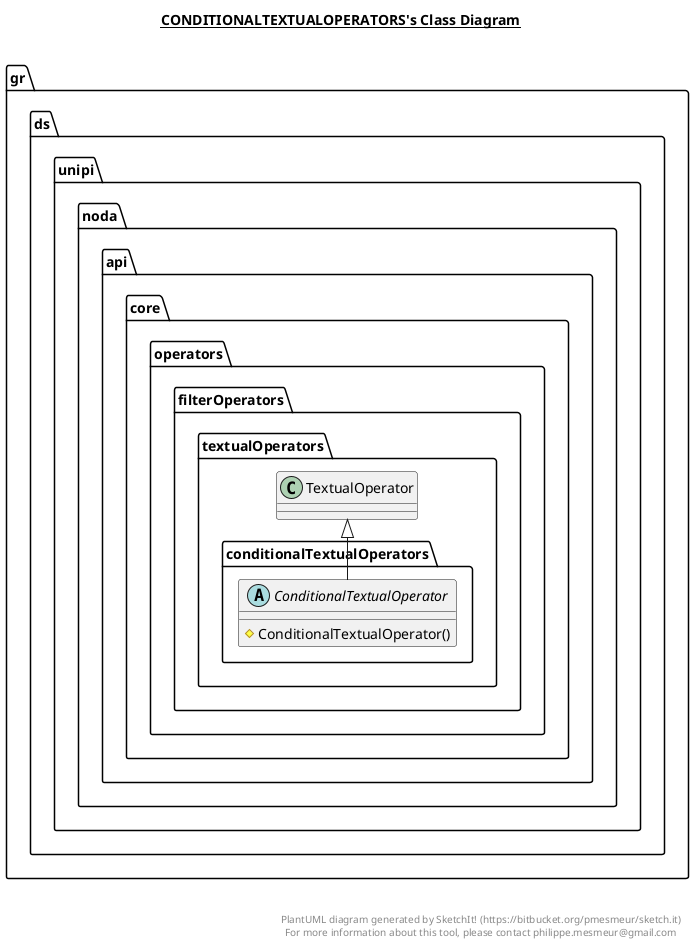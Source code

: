 @startuml

title __CONDITIONALTEXTUALOPERATORS's Class Diagram__\n

  namespace gr.ds.unipi.noda.api.core.operators {
    namespace filterOperators {
      namespace textualOperators {
        namespace conditionalTextualOperators {
          abstract class gr.ds.unipi.noda.api.core.operators.filterOperators.textualOperators.conditionalTextualOperators.ConditionalTextualOperator {
              # ConditionalTextualOperator()
          }
        }
      }
    }
  }
  

  gr.ds.unipi.noda.api.core.operators.filterOperators.textualOperators.conditionalTextualOperators.ConditionalTextualOperator -up-|> gr.ds.unipi.noda.api.core.operators.filterOperators.textualOperators.TextualOperator


right footer


PlantUML diagram generated by SketchIt! (https://bitbucket.org/pmesmeur/sketch.it)
For more information about this tool, please contact philippe.mesmeur@gmail.com
endfooter

@enduml
